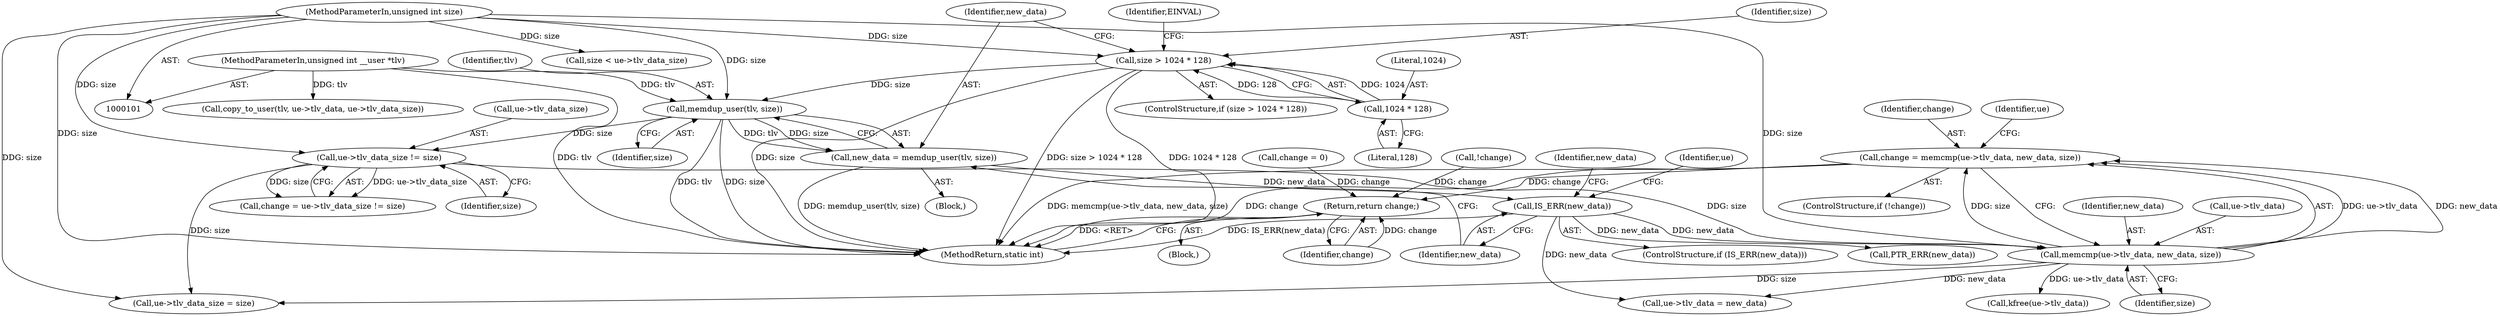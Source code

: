 digraph "0_linux_07f4d9d74a04aa7c72c5dae0ef97565f28f17b92_2@API" {
"1000160" [label="(Call,change = memcmp(ue->tlv_data, new_data, size))"];
"1000162" [label="(Call,memcmp(ue->tlv_data, new_data, size))"];
"1000138" [label="(Call,IS_ERR(new_data))"];
"1000132" [label="(Call,new_data = memdup_user(tlv, size))"];
"1000134" [label="(Call,memdup_user(tlv, size))"];
"1000105" [label="(MethodParameterIn,unsigned int __user *tlv)"];
"1000124" [label="(Call,size > 1024 * 128)"];
"1000104" [label="(MethodParameterIn,unsigned int size)"];
"1000126" [label="(Call,1024 * 128)"];
"1000152" [label="(Call,ue->tlv_data_size != size)"];
"1000255" [label="(Return,return change;)"];
"1000139" [label="(Identifier,new_data)"];
"1000166" [label="(Identifier,new_data)"];
"1000126" [label="(Call,1024 * 128)"];
"1000128" [label="(Literal,128)"];
"1000122" [label="(Block,)"];
"1000257" [label="(MethodReturn,static int)"];
"1000177" [label="(Call,ue->tlv_data_size = size)"];
"1000137" [label="(ControlStructure,if (IS_ERR(new_data)))"];
"1000256" [label="(Identifier,change)"];
"1000167" [label="(Identifier,size)"];
"1000157" [label="(ControlStructure,if (!change))"];
"1000104" [label="(MethodParameterIn,unsigned int size)"];
"1000141" [label="(Call,PTR_ERR(new_data))"];
"1000161" [label="(Identifier,change)"];
"1000142" [label="(Identifier,new_data)"];
"1000219" [label="(Call,size < ue->tlv_data_size)"];
"1000156" [label="(Identifier,size)"];
"1000136" [label="(Identifier,size)"];
"1000138" [label="(Call,IS_ERR(new_data))"];
"1000160" [label="(Call,change = memcmp(ue->tlv_data, new_data, size))"];
"1000147" [label="(Identifier,ue)"];
"1000135" [label="(Identifier,tlv)"];
"1000124" [label="(Call,size > 1024 * 128)"];
"1000153" [label="(Call,ue->tlv_data_size)"];
"1000133" [label="(Identifier,new_data)"];
"1000131" [label="(Identifier,EINVAL)"];
"1000125" [label="(Identifier,size)"];
"1000162" [label="(Call,memcmp(ue->tlv_data, new_data, size))"];
"1000127" [label="(Literal,1024)"];
"1000255" [label="(Return,return change;)"];
"1000168" [label="(Call,kfree(ue->tlv_data))"];
"1000163" [label="(Call,ue->tlv_data)"];
"1000106" [label="(Block,)"];
"1000134" [label="(Call,memdup_user(tlv, size))"];
"1000170" [label="(Identifier,ue)"];
"1000152" [label="(Call,ue->tlv_data_size != size)"];
"1000132" [label="(Call,new_data = memdup_user(tlv, size))"];
"1000231" [label="(Call,copy_to_user(tlv, ue->tlv_data, ue->tlv_data_size))"];
"1000114" [label="(Call,change = 0)"];
"1000105" [label="(MethodParameterIn,unsigned int __user *tlv)"];
"1000150" [label="(Call,change = ue->tlv_data_size != size)"];
"1000172" [label="(Call,ue->tlv_data = new_data)"];
"1000158" [label="(Call,!change)"];
"1000123" [label="(ControlStructure,if (size > 1024 * 128))"];
"1000160" -> "1000157"  [label="AST: "];
"1000160" -> "1000162"  [label="CFG: "];
"1000161" -> "1000160"  [label="AST: "];
"1000162" -> "1000160"  [label="AST: "];
"1000170" -> "1000160"  [label="CFG: "];
"1000160" -> "1000257"  [label="DDG: memcmp(ue->tlv_data, new_data, size)"];
"1000160" -> "1000257"  [label="DDG: change"];
"1000162" -> "1000160"  [label="DDG: ue->tlv_data"];
"1000162" -> "1000160"  [label="DDG: new_data"];
"1000162" -> "1000160"  [label="DDG: size"];
"1000160" -> "1000255"  [label="DDG: change"];
"1000162" -> "1000167"  [label="CFG: "];
"1000163" -> "1000162"  [label="AST: "];
"1000166" -> "1000162"  [label="AST: "];
"1000167" -> "1000162"  [label="AST: "];
"1000138" -> "1000162"  [label="DDG: new_data"];
"1000152" -> "1000162"  [label="DDG: size"];
"1000104" -> "1000162"  [label="DDG: size"];
"1000162" -> "1000168"  [label="DDG: ue->tlv_data"];
"1000162" -> "1000172"  [label="DDG: new_data"];
"1000162" -> "1000177"  [label="DDG: size"];
"1000138" -> "1000137"  [label="AST: "];
"1000138" -> "1000139"  [label="CFG: "];
"1000139" -> "1000138"  [label="AST: "];
"1000142" -> "1000138"  [label="CFG: "];
"1000147" -> "1000138"  [label="CFG: "];
"1000138" -> "1000257"  [label="DDG: IS_ERR(new_data)"];
"1000132" -> "1000138"  [label="DDG: new_data"];
"1000138" -> "1000141"  [label="DDG: new_data"];
"1000138" -> "1000172"  [label="DDG: new_data"];
"1000132" -> "1000122"  [label="AST: "];
"1000132" -> "1000134"  [label="CFG: "];
"1000133" -> "1000132"  [label="AST: "];
"1000134" -> "1000132"  [label="AST: "];
"1000139" -> "1000132"  [label="CFG: "];
"1000132" -> "1000257"  [label="DDG: memdup_user(tlv, size)"];
"1000134" -> "1000132"  [label="DDG: tlv"];
"1000134" -> "1000132"  [label="DDG: size"];
"1000134" -> "1000136"  [label="CFG: "];
"1000135" -> "1000134"  [label="AST: "];
"1000136" -> "1000134"  [label="AST: "];
"1000134" -> "1000257"  [label="DDG: tlv"];
"1000134" -> "1000257"  [label="DDG: size"];
"1000105" -> "1000134"  [label="DDG: tlv"];
"1000124" -> "1000134"  [label="DDG: size"];
"1000104" -> "1000134"  [label="DDG: size"];
"1000134" -> "1000152"  [label="DDG: size"];
"1000105" -> "1000101"  [label="AST: "];
"1000105" -> "1000257"  [label="DDG: tlv"];
"1000105" -> "1000231"  [label="DDG: tlv"];
"1000124" -> "1000123"  [label="AST: "];
"1000124" -> "1000126"  [label="CFG: "];
"1000125" -> "1000124"  [label="AST: "];
"1000126" -> "1000124"  [label="AST: "];
"1000131" -> "1000124"  [label="CFG: "];
"1000133" -> "1000124"  [label="CFG: "];
"1000124" -> "1000257"  [label="DDG: 1024 * 128"];
"1000124" -> "1000257"  [label="DDG: size"];
"1000124" -> "1000257"  [label="DDG: size > 1024 * 128"];
"1000104" -> "1000124"  [label="DDG: size"];
"1000126" -> "1000124"  [label="DDG: 1024"];
"1000126" -> "1000124"  [label="DDG: 128"];
"1000104" -> "1000101"  [label="AST: "];
"1000104" -> "1000257"  [label="DDG: size"];
"1000104" -> "1000152"  [label="DDG: size"];
"1000104" -> "1000177"  [label="DDG: size"];
"1000104" -> "1000219"  [label="DDG: size"];
"1000126" -> "1000128"  [label="CFG: "];
"1000127" -> "1000126"  [label="AST: "];
"1000128" -> "1000126"  [label="AST: "];
"1000152" -> "1000150"  [label="AST: "];
"1000152" -> "1000156"  [label="CFG: "];
"1000153" -> "1000152"  [label="AST: "];
"1000156" -> "1000152"  [label="AST: "];
"1000150" -> "1000152"  [label="CFG: "];
"1000152" -> "1000150"  [label="DDG: ue->tlv_data_size"];
"1000152" -> "1000150"  [label="DDG: size"];
"1000152" -> "1000177"  [label="DDG: size"];
"1000255" -> "1000106"  [label="AST: "];
"1000255" -> "1000256"  [label="CFG: "];
"1000256" -> "1000255"  [label="AST: "];
"1000257" -> "1000255"  [label="CFG: "];
"1000255" -> "1000257"  [label="DDG: <RET>"];
"1000256" -> "1000255"  [label="DDG: change"];
"1000158" -> "1000255"  [label="DDG: change"];
"1000114" -> "1000255"  [label="DDG: change"];
}

